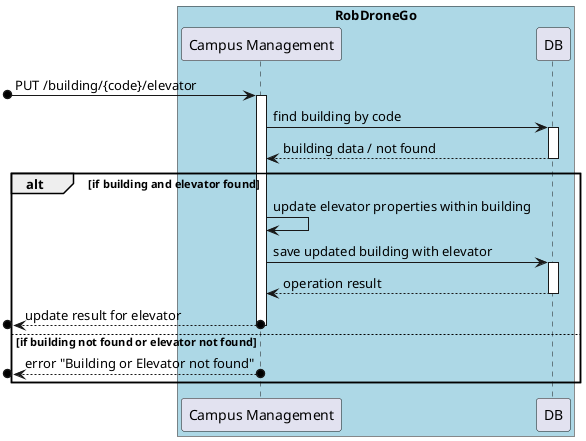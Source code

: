 @startuml SD Lv2

box "RobDroneGo" #LightBlue
    participant "Campus Management" as campus
    participant "DB" as DB
end box

[o-> campus : PUT /building/{code}/elevator
activate campus

campus -> DB : find building by code
activate DB
DB --> campus : building data / not found
deactivate DB

alt if building and elevator found

    campus -> campus : update elevator properties within building

    campus -> DB : save updated building with elevator
    activate DB
    DB --> campus : operation result
    deactivate DB

    [o<--o campus : update result for elevator
    deactivate campus

else if building not found or elevator not found

    [o<--o campus : error "Building or Elevator not found"
    deactivate campus

end

@enduml
